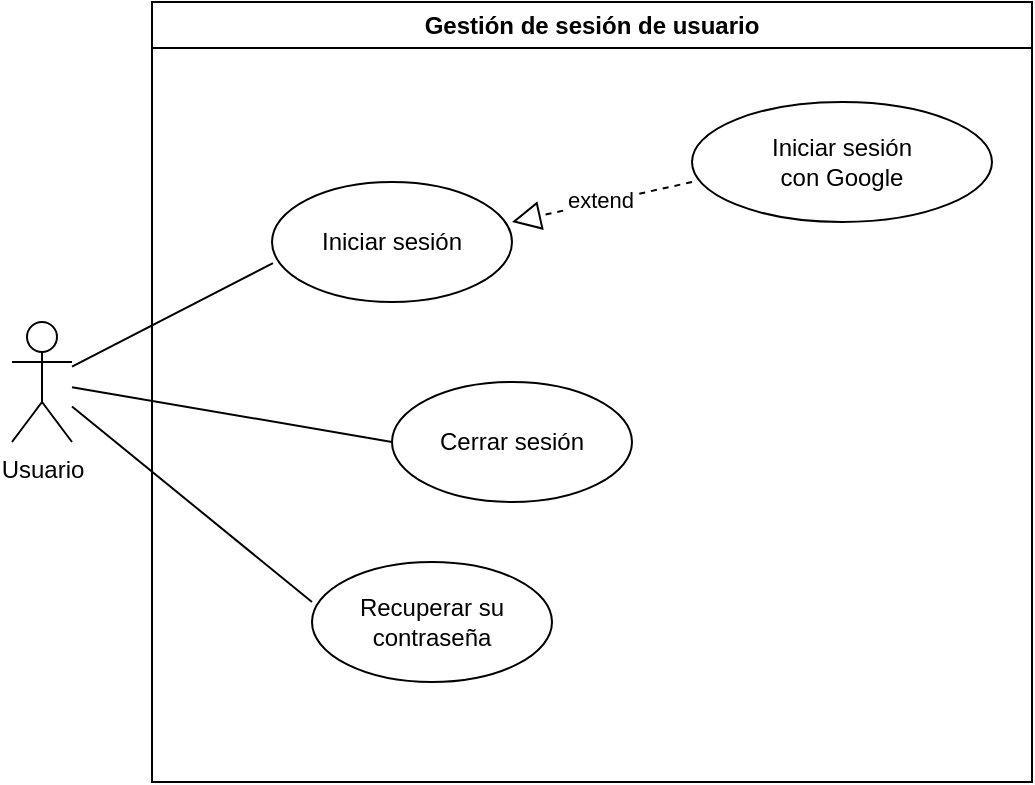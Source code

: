 <mxfile version="27.0.9">
  <diagram name="Page-1" id="vgIU9vmSR0smq_CQdH1k">
    <mxGraphModel dx="983" dy="603" grid="1" gridSize="10" guides="1" tooltips="1" connect="1" arrows="1" fold="1" page="1" pageScale="1" pageWidth="850" pageHeight="1100" math="0" shadow="0">
      <root>
        <mxCell id="0" />
        <mxCell id="1" parent="0" />
        <mxCell id="L2rrjrpnEy21ka1nWrZF-1" value="Usuario" style="shape=umlActor;verticalLabelPosition=bottom;verticalAlign=top;html=1;" parent="1" vertex="1">
          <mxGeometry x="40" y="180" width="30" height="60" as="geometry" />
        </mxCell>
        <mxCell id="L2rrjrpnEy21ka1nWrZF-2" value="Gestión de sesión de usuario" style="swimlane;whiteSpace=wrap;html=1;movable=1;resizable=1;rotatable=1;deletable=1;editable=1;locked=0;connectable=1;" parent="1" vertex="1">
          <mxGeometry x="110" y="20" width="440" height="390" as="geometry">
            <mxRectangle x="170" y="90" width="140" height="30" as="alternateBounds" />
          </mxGeometry>
        </mxCell>
        <mxCell id="L2rrjrpnEy21ka1nWrZF-3" value="Iniciar sesión" style="ellipse;whiteSpace=wrap;html=1;" parent="L2rrjrpnEy21ka1nWrZF-2" vertex="1">
          <mxGeometry x="60" y="90" width="120" height="60" as="geometry" />
        </mxCell>
        <mxCell id="L2rrjrpnEy21ka1nWrZF-4" value="Cerrar sesión" style="ellipse;whiteSpace=wrap;html=1;" parent="L2rrjrpnEy21ka1nWrZF-2" vertex="1">
          <mxGeometry x="120" y="190" width="120" height="60" as="geometry" />
        </mxCell>
        <mxCell id="L2rrjrpnEy21ka1nWrZF-7" value="Recuperar su contraseña" style="ellipse;whiteSpace=wrap;html=1;" parent="L2rrjrpnEy21ka1nWrZF-2" vertex="1">
          <mxGeometry x="80" y="280" width="120" height="60" as="geometry" />
        </mxCell>
        <mxCell id="L2rrjrpnEy21ka1nWrZF-8" style="edgeStyle=orthogonalEdgeStyle;rounded=0;orthogonalLoop=1;jettySize=auto;html=1;exitX=0.5;exitY=1;exitDx=0;exitDy=0;" parent="L2rrjrpnEy21ka1nWrZF-2" source="L2rrjrpnEy21ka1nWrZF-7" target="L2rrjrpnEy21ka1nWrZF-7" edge="1">
          <mxGeometry relative="1" as="geometry" />
        </mxCell>
        <mxCell id="L2rrjrpnEy21ka1nWrZF-10" value="Iniciar sesión&lt;br&gt;con Google" style="ellipse;whiteSpace=wrap;html=1;" parent="L2rrjrpnEy21ka1nWrZF-2" vertex="1">
          <mxGeometry x="270" y="50" width="150" height="60" as="geometry" />
        </mxCell>
        <mxCell id="L2rrjrpnEy21ka1nWrZF-11" value="" style="endArrow=block;dashed=1;endFill=0;endSize=12;html=1;rounded=0;exitX=0;exitY=0.667;exitDx=0;exitDy=0;exitPerimeter=0;entryX=1;entryY=0.333;entryDx=0;entryDy=0;entryPerimeter=0;" parent="L2rrjrpnEy21ka1nWrZF-2" source="L2rrjrpnEy21ka1nWrZF-10" target="L2rrjrpnEy21ka1nWrZF-3" edge="1">
          <mxGeometry width="160" relative="1" as="geometry">
            <mxPoint x="180" y="150" as="sourcePoint" />
            <mxPoint x="340" y="150" as="targetPoint" />
          </mxGeometry>
        </mxCell>
        <mxCell id="L2rrjrpnEy21ka1nWrZF-14" value="extend" style="edgeLabel;html=1;align=center;verticalAlign=middle;resizable=0;points=[];" parent="L2rrjrpnEy21ka1nWrZF-11" vertex="1" connectable="0">
          <mxGeometry x="0.02" y="-1" relative="1" as="geometry">
            <mxPoint as="offset" />
          </mxGeometry>
        </mxCell>
        <mxCell id="L2rrjrpnEy21ka1nWrZF-5" value="" style="endArrow=none;html=1;rounded=0;entryX=0.004;entryY=0.676;entryDx=0;entryDy=0;entryPerimeter=0;" parent="1" source="L2rrjrpnEy21ka1nWrZF-1" target="L2rrjrpnEy21ka1nWrZF-3" edge="1">
          <mxGeometry width="50" height="50" relative="1" as="geometry">
            <mxPoint x="60" y="190" as="sourcePoint" />
            <mxPoint x="160" y="150" as="targetPoint" />
          </mxGeometry>
        </mxCell>
        <mxCell id="L2rrjrpnEy21ka1nWrZF-6" value="" style="endArrow=none;html=1;rounded=0;entryX=0;entryY=0.5;entryDx=0;entryDy=0;" parent="1" source="L2rrjrpnEy21ka1nWrZF-1" target="L2rrjrpnEy21ka1nWrZF-4" edge="1">
          <mxGeometry width="50" height="50" relative="1" as="geometry">
            <mxPoint x="60" y="220" as="sourcePoint" />
            <mxPoint x="220" y="240" as="targetPoint" />
          </mxGeometry>
        </mxCell>
        <mxCell id="L2rrjrpnEy21ka1nWrZF-9" value="" style="endArrow=none;html=1;rounded=0;entryX=0;entryY=0.333;entryDx=0;entryDy=0;entryPerimeter=0;" parent="1" source="L2rrjrpnEy21ka1nWrZF-1" target="L2rrjrpnEy21ka1nWrZF-7" edge="1">
          <mxGeometry width="50" height="50" relative="1" as="geometry">
            <mxPoint x="50" y="240" as="sourcePoint" />
            <mxPoint x="200" y="310" as="targetPoint" />
          </mxGeometry>
        </mxCell>
      </root>
    </mxGraphModel>
  </diagram>
</mxfile>
